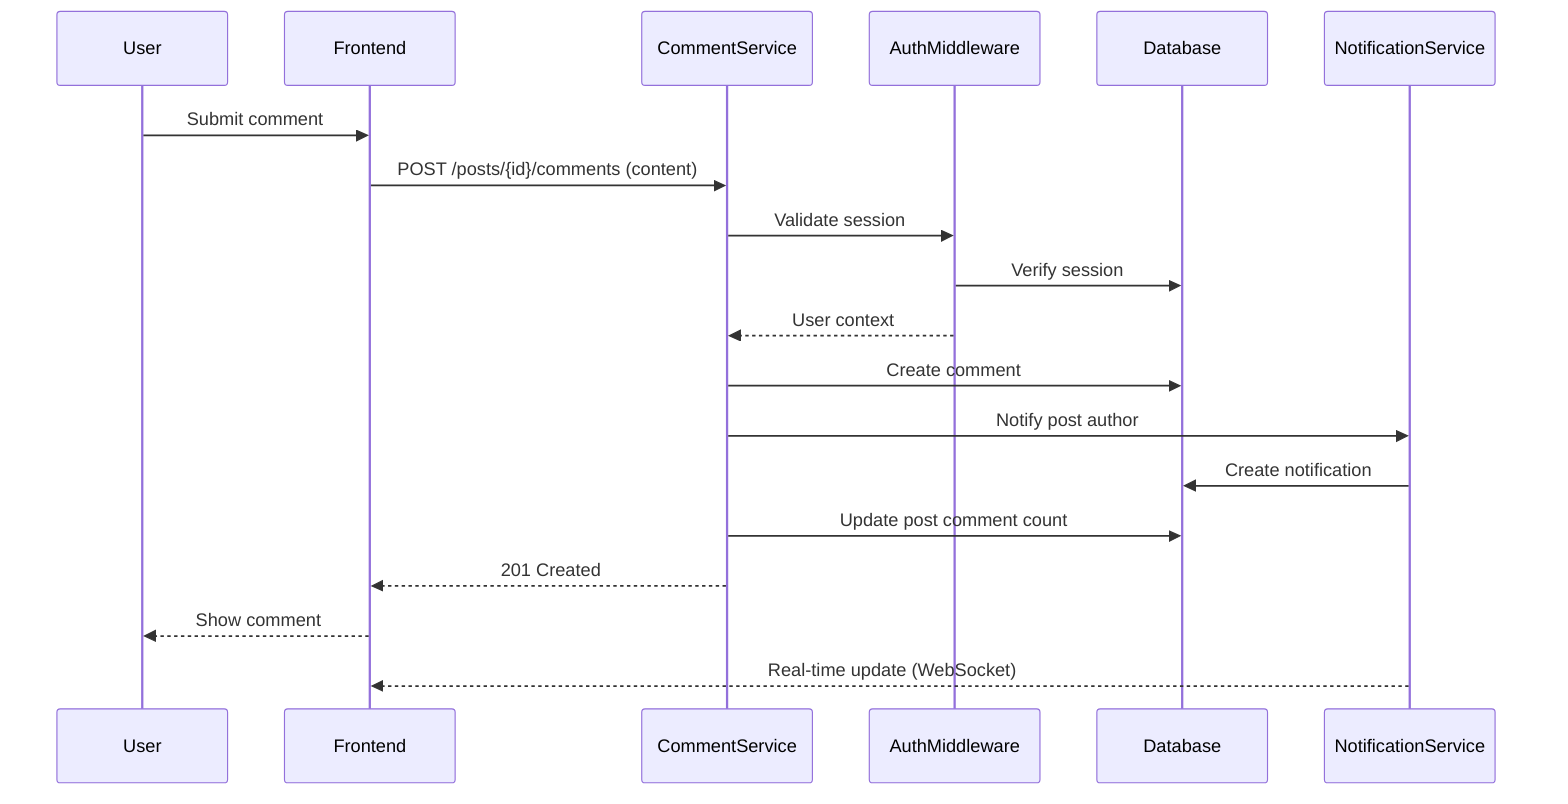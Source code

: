 sequenceDiagram
    participant User
    participant Frontend
    participant CommentService
    participant AuthMiddleware
    participant Database
    participant NotificationService
    
    User->>Frontend: Submit comment
    Frontend->>CommentService: POST /posts/{id}/comments (content)
    CommentService->>AuthMiddleware: Validate session
    AuthMiddleware->>Database: Verify session
    AuthMiddleware-->>CommentService: User context
    CommentService->>Database: Create comment
    CommentService->>NotificationService: Notify post author
    NotificationService->>Database: Create notification
    CommentService->>Database: Update post comment count
    CommentService-->>Frontend: 201 Created
    Frontend-->>User: Show comment
    NotificationService-->>Frontend: Real-time update (WebSocket)